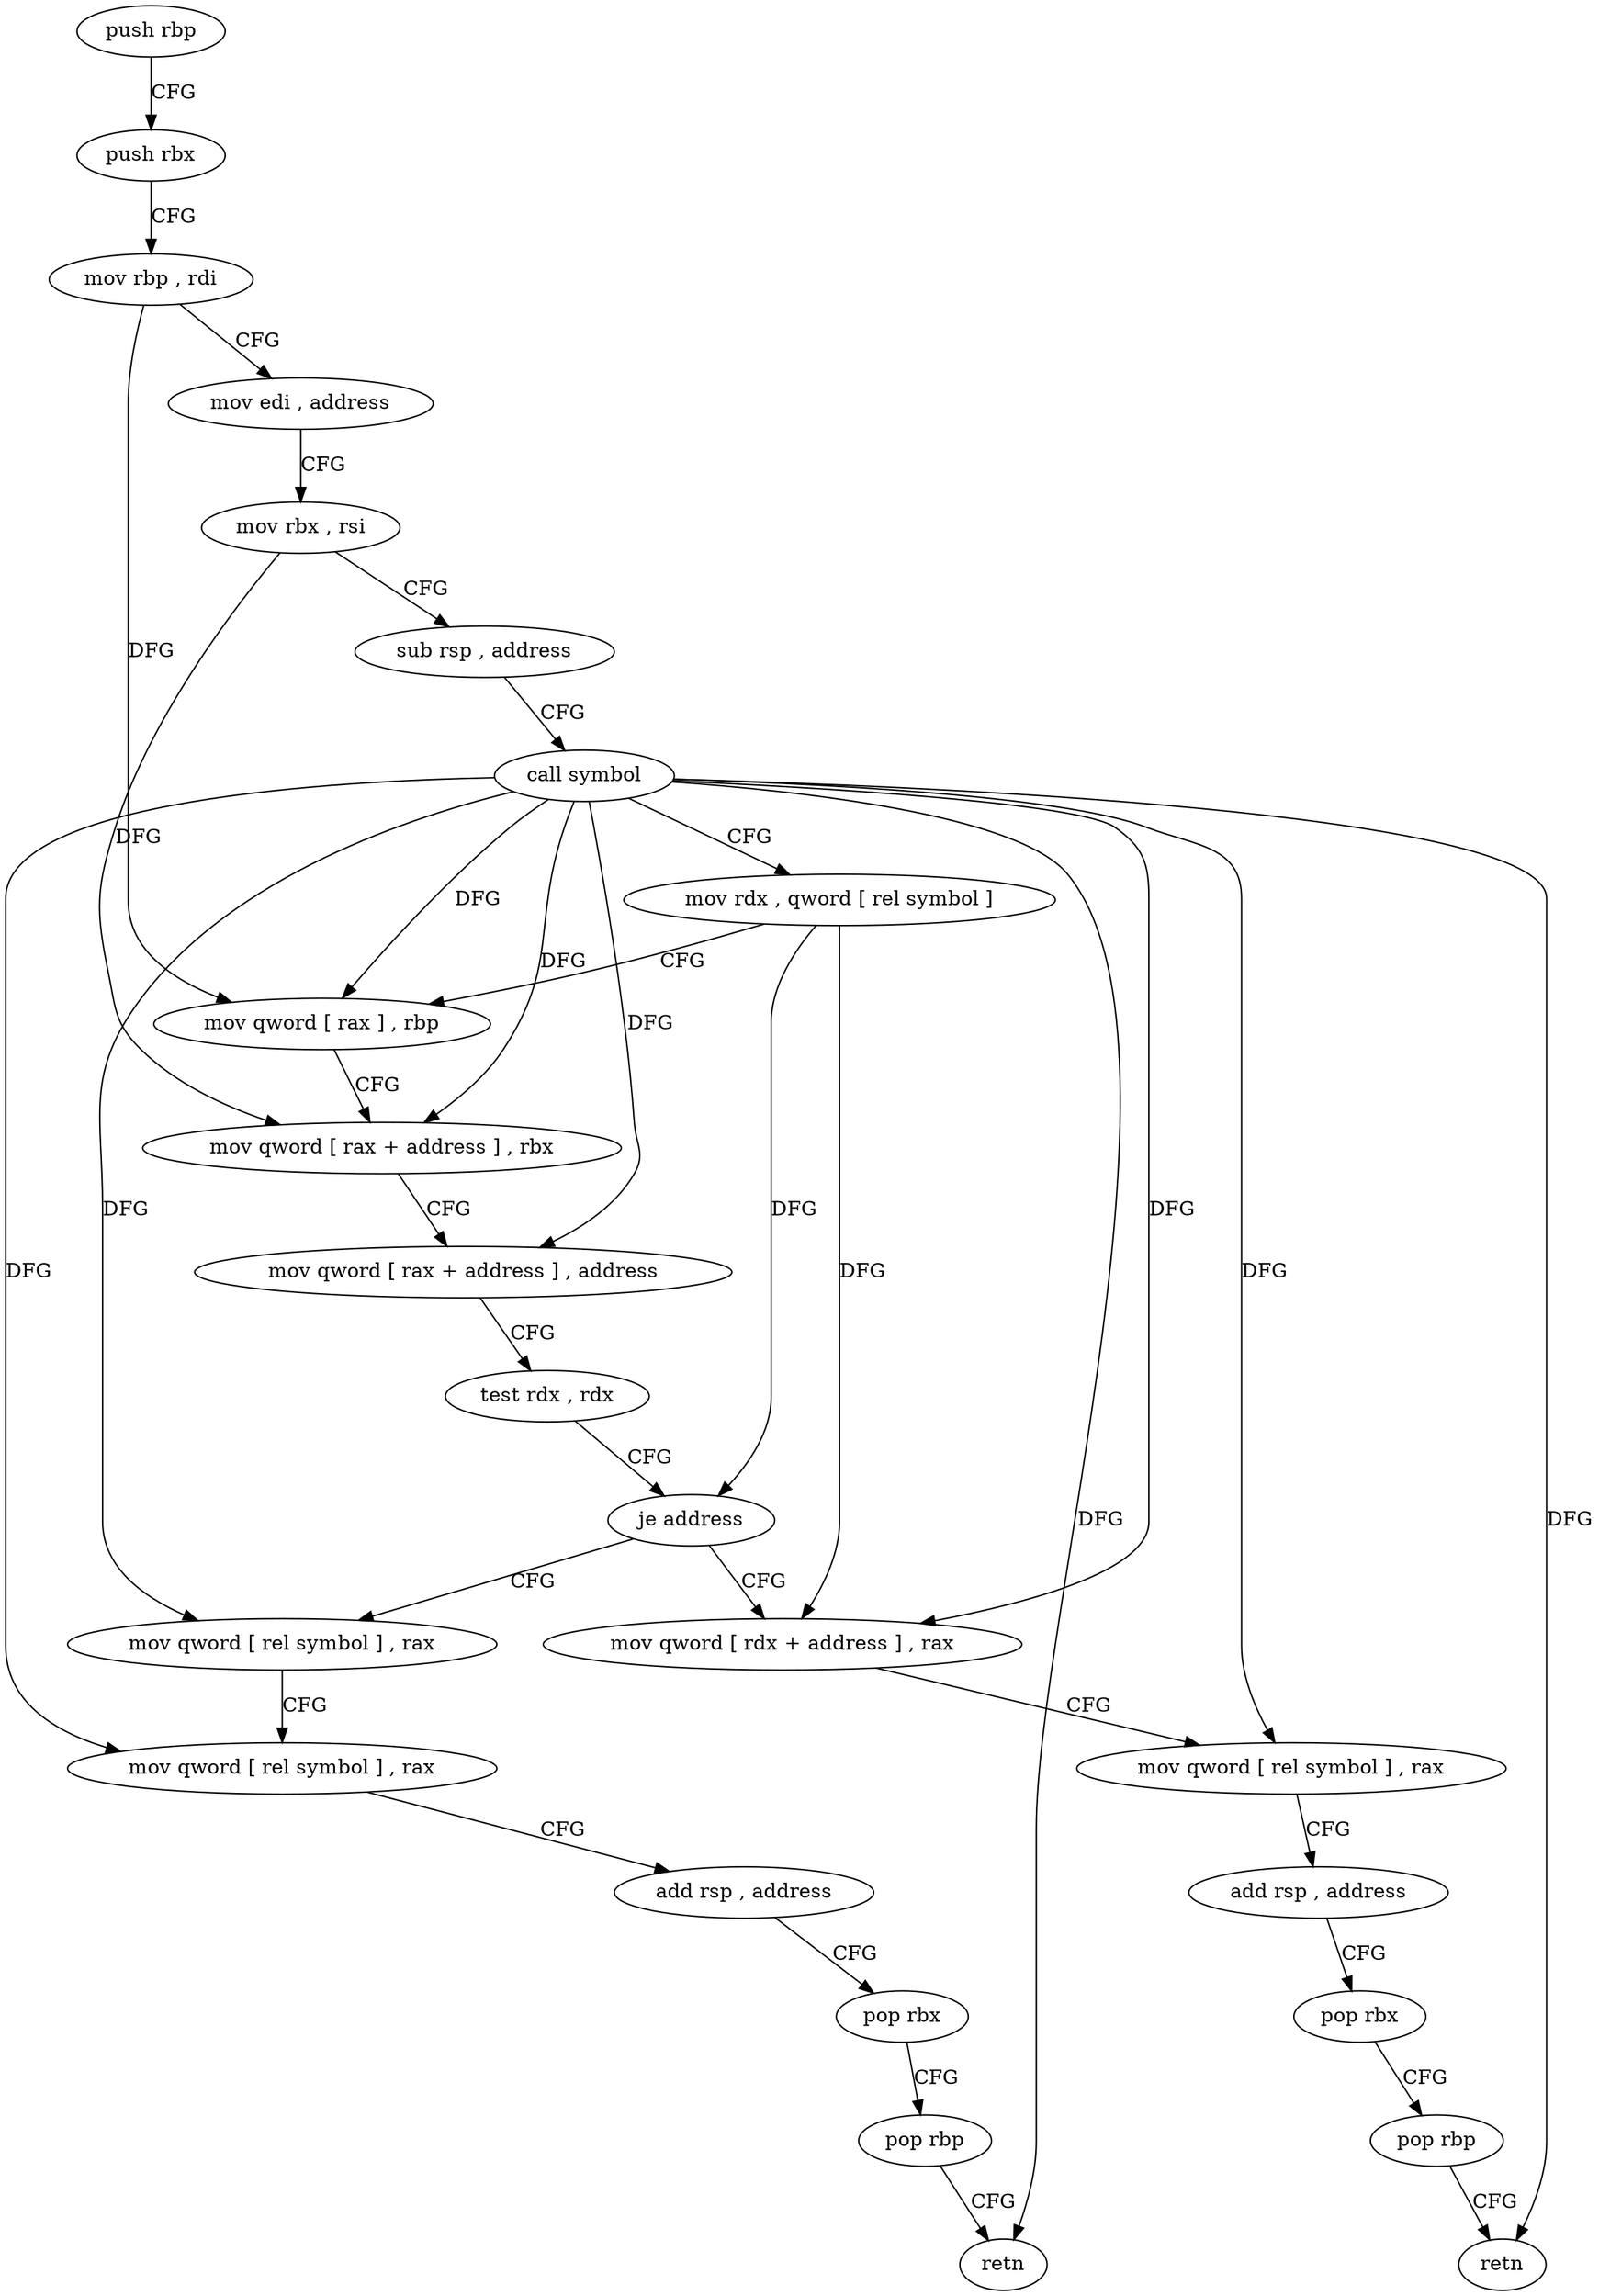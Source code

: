 digraph "func" {
"4207696" [label = "push rbp" ]
"4207697" [label = "push rbx" ]
"4207698" [label = "mov rbp , rdi" ]
"4207701" [label = "mov edi , address" ]
"4207706" [label = "mov rbx , rsi" ]
"4207709" [label = "sub rsp , address" ]
"4207713" [label = "call symbol" ]
"4207718" [label = "mov rdx , qword [ rel symbol ]" ]
"4207725" [label = "mov qword [ rax ] , rbp" ]
"4207728" [label = "mov qword [ rax + address ] , rbx" ]
"4207732" [label = "mov qword [ rax + address ] , address" ]
"4207740" [label = "test rdx , rdx" ]
"4207743" [label = "je address" ]
"4207768" [label = "mov qword [ rel symbol ] , rax" ]
"4207745" [label = "mov qword [ rdx + address ] , rax" ]
"4207775" [label = "mov qword [ rel symbol ] , rax" ]
"4207782" [label = "add rsp , address" ]
"4207786" [label = "pop rbx" ]
"4207787" [label = "pop rbp" ]
"4207788" [label = "retn" ]
"4207749" [label = "mov qword [ rel symbol ] , rax" ]
"4207756" [label = "add rsp , address" ]
"4207760" [label = "pop rbx" ]
"4207761" [label = "pop rbp" ]
"4207762" [label = "retn" ]
"4207696" -> "4207697" [ label = "CFG" ]
"4207697" -> "4207698" [ label = "CFG" ]
"4207698" -> "4207701" [ label = "CFG" ]
"4207698" -> "4207725" [ label = "DFG" ]
"4207701" -> "4207706" [ label = "CFG" ]
"4207706" -> "4207709" [ label = "CFG" ]
"4207706" -> "4207728" [ label = "DFG" ]
"4207709" -> "4207713" [ label = "CFG" ]
"4207713" -> "4207718" [ label = "CFG" ]
"4207713" -> "4207725" [ label = "DFG" ]
"4207713" -> "4207728" [ label = "DFG" ]
"4207713" -> "4207732" [ label = "DFG" ]
"4207713" -> "4207768" [ label = "DFG" ]
"4207713" -> "4207775" [ label = "DFG" ]
"4207713" -> "4207788" [ label = "DFG" ]
"4207713" -> "4207745" [ label = "DFG" ]
"4207713" -> "4207749" [ label = "DFG" ]
"4207713" -> "4207762" [ label = "DFG" ]
"4207718" -> "4207725" [ label = "CFG" ]
"4207718" -> "4207743" [ label = "DFG" ]
"4207718" -> "4207745" [ label = "DFG" ]
"4207725" -> "4207728" [ label = "CFG" ]
"4207728" -> "4207732" [ label = "CFG" ]
"4207732" -> "4207740" [ label = "CFG" ]
"4207740" -> "4207743" [ label = "CFG" ]
"4207743" -> "4207768" [ label = "CFG" ]
"4207743" -> "4207745" [ label = "CFG" ]
"4207768" -> "4207775" [ label = "CFG" ]
"4207745" -> "4207749" [ label = "CFG" ]
"4207775" -> "4207782" [ label = "CFG" ]
"4207782" -> "4207786" [ label = "CFG" ]
"4207786" -> "4207787" [ label = "CFG" ]
"4207787" -> "4207788" [ label = "CFG" ]
"4207749" -> "4207756" [ label = "CFG" ]
"4207756" -> "4207760" [ label = "CFG" ]
"4207760" -> "4207761" [ label = "CFG" ]
"4207761" -> "4207762" [ label = "CFG" ]
}

